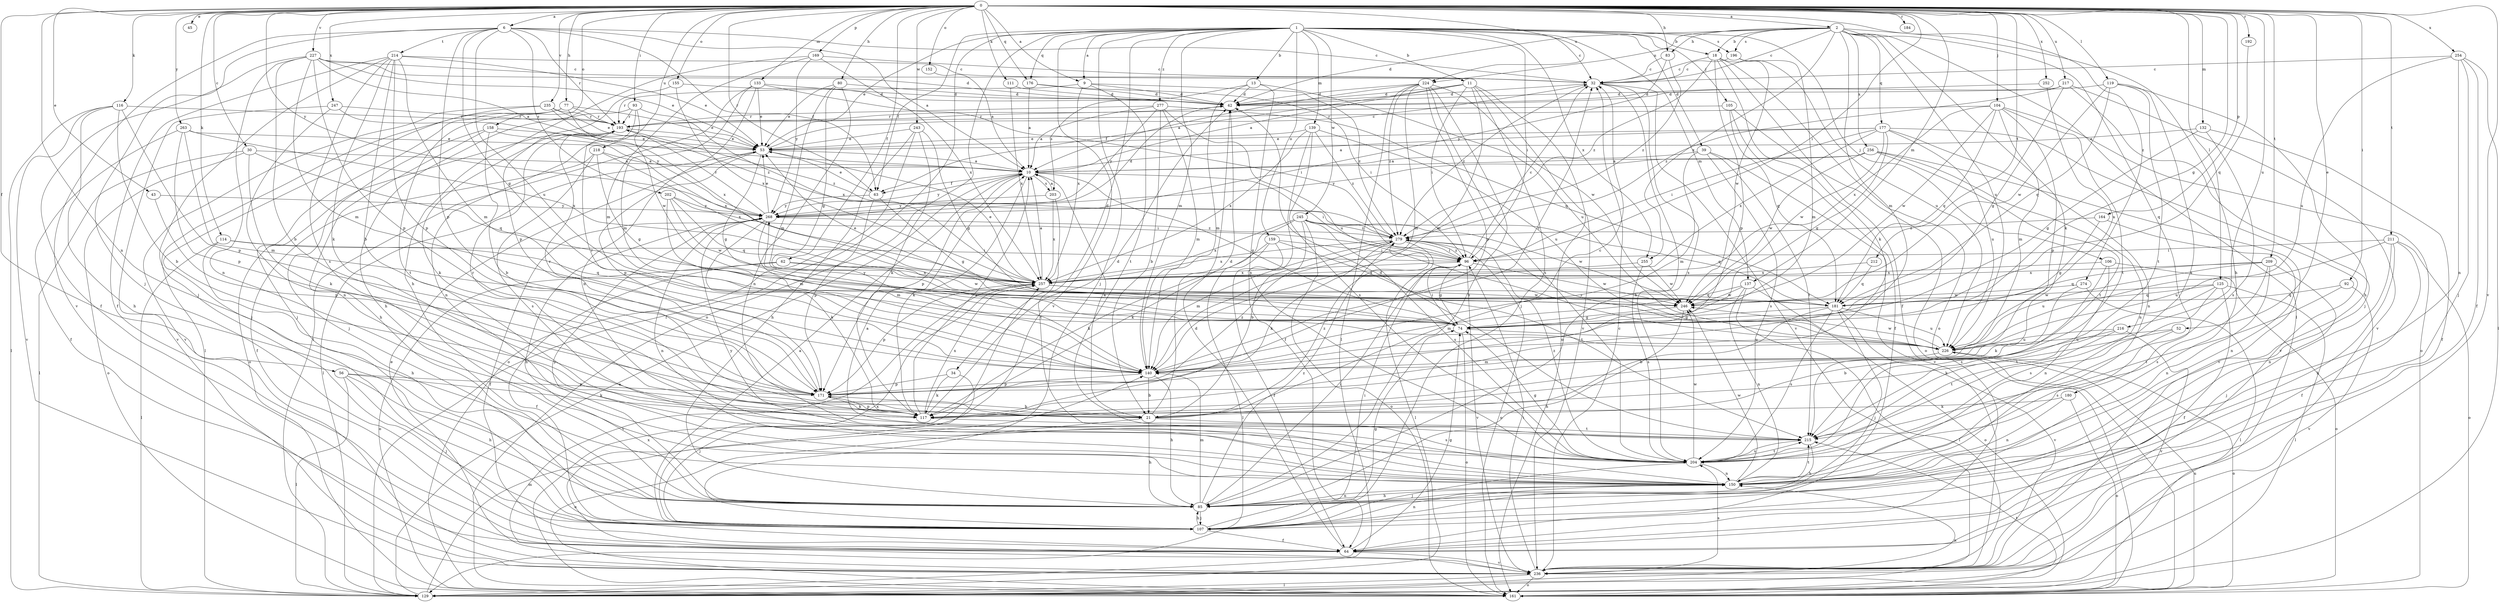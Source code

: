 strict digraph  {
0;
1;
2;
6;
9;
10;
11;
13;
18;
21;
30;
32;
34;
39;
42;
43;
45;
52;
53;
56;
62;
63;
64;
74;
77;
80;
83;
85;
92;
93;
96;
104;
105;
106;
107;
111;
114;
116;
117;
119;
125;
129;
132;
133;
137;
139;
140;
150;
152;
155;
158;
159;
161;
164;
169;
171;
176;
177;
180;
181;
184;
192;
193;
196;
202;
203;
204;
209;
211;
212;
214;
215;
216;
217;
218;
224;
226;
227;
235;
236;
243;
245;
246;
247;
252;
254;
255;
256;
257;
263;
268;
274;
277;
279;
0 -> 2  [label=a];
0 -> 6  [label=a];
0 -> 9  [label=a];
0 -> 30  [label=c];
0 -> 43  [label=e];
0 -> 45  [label=e];
0 -> 52  [label=e];
0 -> 56  [label=f];
0 -> 62  [label=f];
0 -> 63  [label=r];
0 -> 74  [label=g];
0 -> 77  [label=h];
0 -> 80  [label=h];
0 -> 83  [label=h];
0 -> 92  [label=i];
0 -> 93  [label=i];
0 -> 96  [label=i];
0 -> 104  [label=j];
0 -> 111  [label=k];
0 -> 114  [label=k];
0 -> 116  [label=k];
0 -> 119  [label=l];
0 -> 125  [label=l];
0 -> 132  [label=m];
0 -> 133  [label=m];
0 -> 137  [label=m];
0 -> 150  [label=n];
0 -> 152  [label=o];
0 -> 155  [label=o];
0 -> 158  [label=o];
0 -> 164  [label=p];
0 -> 169  [label=p];
0 -> 176  [label=q];
0 -> 184  [label=r];
0 -> 192  [label=r];
0 -> 209  [label=t];
0 -> 211  [label=t];
0 -> 212  [label=t];
0 -> 216  [label=u];
0 -> 217  [label=u];
0 -> 218  [label=u];
0 -> 224  [label=u];
0 -> 227  [label=v];
0 -> 235  [label=v];
0 -> 236  [label=v];
0 -> 243  [label=w];
0 -> 247  [label=x];
0 -> 252  [label=x];
0 -> 254  [label=x];
0 -> 263  [label=y];
0 -> 268  [label=y];
0 -> 274  [label=z];
1 -> 9  [label=a];
1 -> 11  [label=b];
1 -> 13  [label=b];
1 -> 18  [label=b];
1 -> 32  [label=c];
1 -> 34  [label=d];
1 -> 39  [label=d];
1 -> 53  [label=e];
1 -> 63  [label=f];
1 -> 96  [label=i];
1 -> 105  [label=j];
1 -> 106  [label=j];
1 -> 107  [label=j];
1 -> 129  [label=l];
1 -> 137  [label=m];
1 -> 139  [label=m];
1 -> 140  [label=m];
1 -> 159  [label=o];
1 -> 161  [label=o];
1 -> 176  [label=q];
1 -> 196  [label=s];
1 -> 236  [label=v];
1 -> 245  [label=w];
1 -> 255  [label=x];
1 -> 277  [label=z];
2 -> 18  [label=b];
2 -> 32  [label=c];
2 -> 42  [label=d];
2 -> 83  [label=h];
2 -> 85  [label=h];
2 -> 117  [label=k];
2 -> 129  [label=l];
2 -> 140  [label=m];
2 -> 177  [label=q];
2 -> 180  [label=q];
2 -> 196  [label=s];
2 -> 224  [label=u];
2 -> 226  [label=u];
2 -> 255  [label=x];
2 -> 256  [label=x];
6 -> 10  [label=a];
6 -> 32  [label=c];
6 -> 63  [label=f];
6 -> 74  [label=g];
6 -> 107  [label=j];
6 -> 171  [label=p];
6 -> 193  [label=r];
6 -> 202  [label=s];
6 -> 214  [label=t];
6 -> 226  [label=u];
6 -> 236  [label=v];
9 -> 42  [label=d];
9 -> 193  [label=r];
9 -> 215  [label=t];
9 -> 257  [label=x];
9 -> 279  [label=z];
10 -> 63  [label=f];
10 -> 74  [label=g];
10 -> 96  [label=i];
10 -> 117  [label=k];
10 -> 171  [label=p];
10 -> 203  [label=s];
10 -> 268  [label=y];
11 -> 10  [label=a];
11 -> 42  [label=d];
11 -> 63  [label=f];
11 -> 96  [label=i];
11 -> 107  [label=j];
11 -> 140  [label=m];
11 -> 161  [label=o];
11 -> 236  [label=v];
13 -> 42  [label=d];
13 -> 140  [label=m];
13 -> 203  [label=s];
13 -> 204  [label=s];
13 -> 226  [label=u];
18 -> 32  [label=c];
18 -> 64  [label=f];
18 -> 117  [label=k];
18 -> 161  [label=o];
18 -> 171  [label=p];
18 -> 226  [label=u];
18 -> 279  [label=z];
21 -> 10  [label=a];
21 -> 32  [label=c];
21 -> 42  [label=d];
21 -> 85  [label=h];
21 -> 161  [label=o];
21 -> 215  [label=t];
21 -> 279  [label=z];
30 -> 10  [label=a];
30 -> 117  [label=k];
30 -> 129  [label=l];
30 -> 161  [label=o];
30 -> 181  [label=q];
32 -> 42  [label=d];
32 -> 85  [label=h];
32 -> 204  [label=s];
32 -> 236  [label=v];
32 -> 279  [label=z];
34 -> 107  [label=j];
34 -> 117  [label=k];
34 -> 171  [label=p];
39 -> 10  [label=a];
39 -> 140  [label=m];
39 -> 204  [label=s];
39 -> 215  [label=t];
39 -> 236  [label=v];
42 -> 193  [label=r];
43 -> 171  [label=p];
43 -> 268  [label=y];
52 -> 117  [label=k];
52 -> 204  [label=s];
52 -> 226  [label=u];
53 -> 10  [label=a];
53 -> 32  [label=c];
53 -> 74  [label=g];
53 -> 129  [label=l];
53 -> 171  [label=p];
56 -> 85  [label=h];
56 -> 107  [label=j];
56 -> 117  [label=k];
56 -> 129  [label=l];
56 -> 171  [label=p];
62 -> 64  [label=f];
62 -> 161  [label=o];
62 -> 246  [label=w];
62 -> 257  [label=x];
63 -> 53  [label=e];
63 -> 74  [label=g];
63 -> 171  [label=p];
63 -> 268  [label=y];
64 -> 42  [label=d];
64 -> 74  [label=g];
64 -> 236  [label=v];
74 -> 96  [label=i];
74 -> 161  [label=o];
74 -> 226  [label=u];
74 -> 268  [label=y];
77 -> 53  [label=e];
77 -> 107  [label=j];
77 -> 129  [label=l];
77 -> 193  [label=r];
77 -> 215  [label=t];
77 -> 257  [label=x];
80 -> 42  [label=d];
80 -> 53  [label=e];
80 -> 74  [label=g];
80 -> 140  [label=m];
80 -> 150  [label=n];
83 -> 32  [label=c];
83 -> 268  [label=y];
83 -> 279  [label=z];
85 -> 96  [label=i];
85 -> 107  [label=j];
85 -> 140  [label=m];
85 -> 150  [label=n];
85 -> 268  [label=y];
85 -> 279  [label=z];
92 -> 181  [label=q];
92 -> 215  [label=t];
92 -> 236  [label=v];
93 -> 85  [label=h];
93 -> 150  [label=n];
93 -> 193  [label=r];
93 -> 246  [label=w];
93 -> 257  [label=x];
96 -> 32  [label=c];
96 -> 74  [label=g];
96 -> 236  [label=v];
96 -> 246  [label=w];
96 -> 257  [label=x];
96 -> 279  [label=z];
104 -> 140  [label=m];
104 -> 161  [label=o];
104 -> 171  [label=p];
104 -> 181  [label=q];
104 -> 193  [label=r];
104 -> 215  [label=t];
104 -> 246  [label=w];
104 -> 257  [label=x];
105 -> 64  [label=f];
105 -> 161  [label=o];
105 -> 181  [label=q];
105 -> 193  [label=r];
106 -> 150  [label=n];
106 -> 161  [label=o];
106 -> 204  [label=s];
106 -> 257  [label=x];
107 -> 10  [label=a];
107 -> 64  [label=f];
107 -> 74  [label=g];
107 -> 85  [label=h];
107 -> 96  [label=i];
107 -> 150  [label=n];
107 -> 257  [label=x];
111 -> 42  [label=d];
111 -> 257  [label=x];
114 -> 85  [label=h];
114 -> 96  [label=i];
114 -> 129  [label=l];
114 -> 181  [label=q];
116 -> 21  [label=b];
116 -> 85  [label=h];
116 -> 129  [label=l];
116 -> 171  [label=p];
116 -> 193  [label=r];
116 -> 236  [label=v];
117 -> 10  [label=a];
117 -> 42  [label=d];
117 -> 171  [label=p];
117 -> 193  [label=r];
117 -> 204  [label=s];
117 -> 257  [label=x];
119 -> 42  [label=d];
119 -> 85  [label=h];
119 -> 181  [label=q];
119 -> 204  [label=s];
119 -> 215  [label=t];
119 -> 246  [label=w];
125 -> 64  [label=f];
125 -> 129  [label=l];
125 -> 181  [label=q];
125 -> 204  [label=s];
125 -> 215  [label=t];
125 -> 246  [label=w];
129 -> 10  [label=a];
129 -> 140  [label=m];
129 -> 150  [label=n];
132 -> 53  [label=e];
132 -> 64  [label=f];
132 -> 74  [label=g];
132 -> 204  [label=s];
133 -> 42  [label=d];
133 -> 53  [label=e];
133 -> 96  [label=i];
133 -> 129  [label=l];
133 -> 140  [label=m];
133 -> 150  [label=n];
137 -> 129  [label=l];
137 -> 140  [label=m];
137 -> 150  [label=n];
137 -> 161  [label=o];
137 -> 246  [label=w];
139 -> 53  [label=e];
139 -> 64  [label=f];
139 -> 204  [label=s];
139 -> 226  [label=u];
139 -> 257  [label=x];
139 -> 279  [label=z];
140 -> 21  [label=b];
140 -> 32  [label=c];
140 -> 85  [label=h];
140 -> 171  [label=p];
140 -> 193  [label=r];
150 -> 10  [label=a];
150 -> 85  [label=h];
150 -> 215  [label=t];
150 -> 246  [label=w];
150 -> 268  [label=y];
152 -> 10  [label=a];
155 -> 42  [label=d];
155 -> 171  [label=p];
155 -> 257  [label=x];
158 -> 21  [label=b];
158 -> 53  [label=e];
158 -> 85  [label=h];
158 -> 107  [label=j];
158 -> 257  [label=x];
159 -> 64  [label=f];
159 -> 96  [label=i];
159 -> 117  [label=k];
159 -> 129  [label=l];
159 -> 215  [label=t];
161 -> 215  [label=t];
161 -> 226  [label=u];
161 -> 257  [label=x];
164 -> 74  [label=g];
164 -> 150  [label=n];
164 -> 279  [label=z];
169 -> 32  [label=c];
169 -> 85  [label=h];
169 -> 140  [label=m];
169 -> 257  [label=x];
169 -> 268  [label=y];
171 -> 21  [label=b];
171 -> 117  [label=k];
171 -> 193  [label=r];
171 -> 279  [label=z];
176 -> 10  [label=a];
176 -> 42  [label=d];
176 -> 96  [label=i];
177 -> 10  [label=a];
177 -> 53  [label=e];
177 -> 74  [label=g];
177 -> 96  [label=i];
177 -> 150  [label=n];
177 -> 226  [label=u];
177 -> 236  [label=v];
177 -> 246  [label=w];
177 -> 257  [label=x];
180 -> 117  [label=k];
180 -> 150  [label=n];
180 -> 161  [label=o];
181 -> 21  [label=b];
181 -> 53  [label=e];
181 -> 74  [label=g];
181 -> 107  [label=j];
181 -> 204  [label=s];
181 -> 226  [label=u];
181 -> 236  [label=v];
192 -> 181  [label=q];
193 -> 53  [label=e];
193 -> 117  [label=k];
193 -> 161  [label=o];
193 -> 279  [label=z];
196 -> 32  [label=c];
196 -> 140  [label=m];
196 -> 246  [label=w];
202 -> 96  [label=i];
202 -> 140  [label=m];
202 -> 181  [label=q];
202 -> 246  [label=w];
202 -> 268  [label=y];
203 -> 10  [label=a];
203 -> 215  [label=t];
203 -> 257  [label=x];
203 -> 268  [label=y];
204 -> 74  [label=g];
204 -> 107  [label=j];
204 -> 150  [label=n];
204 -> 215  [label=t];
204 -> 246  [label=w];
204 -> 279  [label=z];
209 -> 107  [label=j];
209 -> 150  [label=n];
209 -> 181  [label=q];
209 -> 204  [label=s];
209 -> 226  [label=u];
209 -> 257  [label=x];
211 -> 64  [label=f];
211 -> 85  [label=h];
211 -> 96  [label=i];
211 -> 150  [label=n];
211 -> 161  [label=o];
211 -> 226  [label=u];
212 -> 181  [label=q];
212 -> 257  [label=x];
214 -> 21  [label=b];
214 -> 32  [label=c];
214 -> 53  [label=e];
214 -> 64  [label=f];
214 -> 107  [label=j];
214 -> 117  [label=k];
214 -> 140  [label=m];
214 -> 171  [label=p];
214 -> 204  [label=s];
215 -> 42  [label=d];
215 -> 85  [label=h];
215 -> 204  [label=s];
216 -> 21  [label=b];
216 -> 215  [label=t];
216 -> 226  [label=u];
216 -> 236  [label=v];
217 -> 42  [label=d];
217 -> 74  [label=g];
217 -> 107  [label=j];
217 -> 236  [label=v];
217 -> 279  [label=z];
218 -> 10  [label=a];
218 -> 64  [label=f];
218 -> 74  [label=g];
218 -> 204  [label=s];
218 -> 257  [label=x];
224 -> 10  [label=a];
224 -> 42  [label=d];
224 -> 85  [label=h];
224 -> 129  [label=l];
224 -> 140  [label=m];
224 -> 171  [label=p];
224 -> 204  [label=s];
224 -> 246  [label=w];
224 -> 279  [label=z];
226 -> 140  [label=m];
226 -> 161  [label=o];
226 -> 246  [label=w];
226 -> 279  [label=z];
227 -> 10  [label=a];
227 -> 21  [label=b];
227 -> 32  [label=c];
227 -> 42  [label=d];
227 -> 53  [label=e];
227 -> 64  [label=f];
227 -> 140  [label=m];
227 -> 150  [label=n];
227 -> 171  [label=p];
235 -> 53  [label=e];
235 -> 107  [label=j];
235 -> 193  [label=r];
235 -> 236  [label=v];
235 -> 279  [label=z];
236 -> 32  [label=c];
236 -> 53  [label=e];
236 -> 96  [label=i];
236 -> 129  [label=l];
236 -> 161  [label=o];
236 -> 204  [label=s];
243 -> 53  [label=e];
243 -> 74  [label=g];
243 -> 85  [label=h];
243 -> 117  [label=k];
243 -> 161  [label=o];
245 -> 21  [label=b];
245 -> 117  [label=k];
245 -> 161  [label=o];
245 -> 181  [label=q];
245 -> 204  [label=s];
245 -> 246  [label=w];
245 -> 257  [label=x];
245 -> 279  [label=z];
246 -> 74  [label=g];
246 -> 85  [label=h];
247 -> 150  [label=n];
247 -> 193  [label=r];
247 -> 236  [label=v];
247 -> 268  [label=y];
252 -> 42  [label=d];
252 -> 226  [label=u];
254 -> 32  [label=c];
254 -> 64  [label=f];
254 -> 107  [label=j];
254 -> 129  [label=l];
254 -> 150  [label=n];
254 -> 226  [label=u];
255 -> 204  [label=s];
255 -> 246  [label=w];
255 -> 257  [label=x];
256 -> 10  [label=a];
256 -> 150  [label=n];
256 -> 215  [label=t];
256 -> 236  [label=v];
256 -> 246  [label=w];
256 -> 268  [label=y];
257 -> 10  [label=a];
257 -> 53  [label=e];
257 -> 171  [label=p];
257 -> 181  [label=q];
257 -> 236  [label=v];
257 -> 246  [label=w];
263 -> 53  [label=e];
263 -> 64  [label=f];
263 -> 140  [label=m];
263 -> 171  [label=p];
263 -> 257  [label=x];
268 -> 42  [label=d];
268 -> 53  [label=e];
268 -> 64  [label=f];
268 -> 85  [label=h];
268 -> 117  [label=k];
268 -> 140  [label=m];
268 -> 150  [label=n];
268 -> 193  [label=r];
268 -> 279  [label=z];
274 -> 117  [label=k];
274 -> 129  [label=l];
274 -> 246  [label=w];
277 -> 10  [label=a];
277 -> 21  [label=b];
277 -> 140  [label=m];
277 -> 181  [label=q];
277 -> 193  [label=r];
277 -> 226  [label=u];
277 -> 268  [label=y];
279 -> 96  [label=i];
279 -> 117  [label=k];
279 -> 129  [label=l];
279 -> 140  [label=m];
279 -> 161  [label=o];
279 -> 257  [label=x];
}
